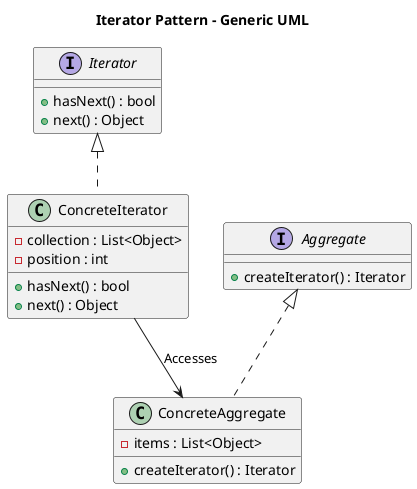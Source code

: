 @startuml IteratorPattern
title Iterator Pattern - Generic UML

interface Iterator {
	+ hasNext() : bool
	+ next() : Object
}

interface Aggregate {
	+ createIterator() : Iterator
}

class ConcreteIterator {
	- collection : List<Object>
	- position : int
	+ hasNext() : bool
	+ next() : Object
}

class ConcreteAggregate {
	- items : List<Object>
	+ createIterator() : Iterator
}

Aggregate <|.. ConcreteAggregate
Iterator <|.. ConcreteIterator
ConcreteIterator --> ConcreteAggregate : "Accesses"
@enduml
